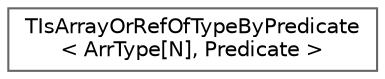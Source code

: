 digraph "Graphical Class Hierarchy"
{
 // INTERACTIVE_SVG=YES
 // LATEX_PDF_SIZE
  bgcolor="transparent";
  edge [fontname=Helvetica,fontsize=10,labelfontname=Helvetica,labelfontsize=10];
  node [fontname=Helvetica,fontsize=10,shape=box,height=0.2,width=0.4];
  rankdir="LR";
  Node0 [id="Node000000",label="TIsArrayOrRefOfTypeByPredicate\l\< ArrType[N], Predicate \>",height=0.2,width=0.4,color="grey40", fillcolor="white", style="filled",URL="$d7/d60/structTIsArrayOrRefOfTypeByPredicate_3_01ArrType_0fN_0e_00_01Predicate_01_4.html",tooltip=" "];
}
